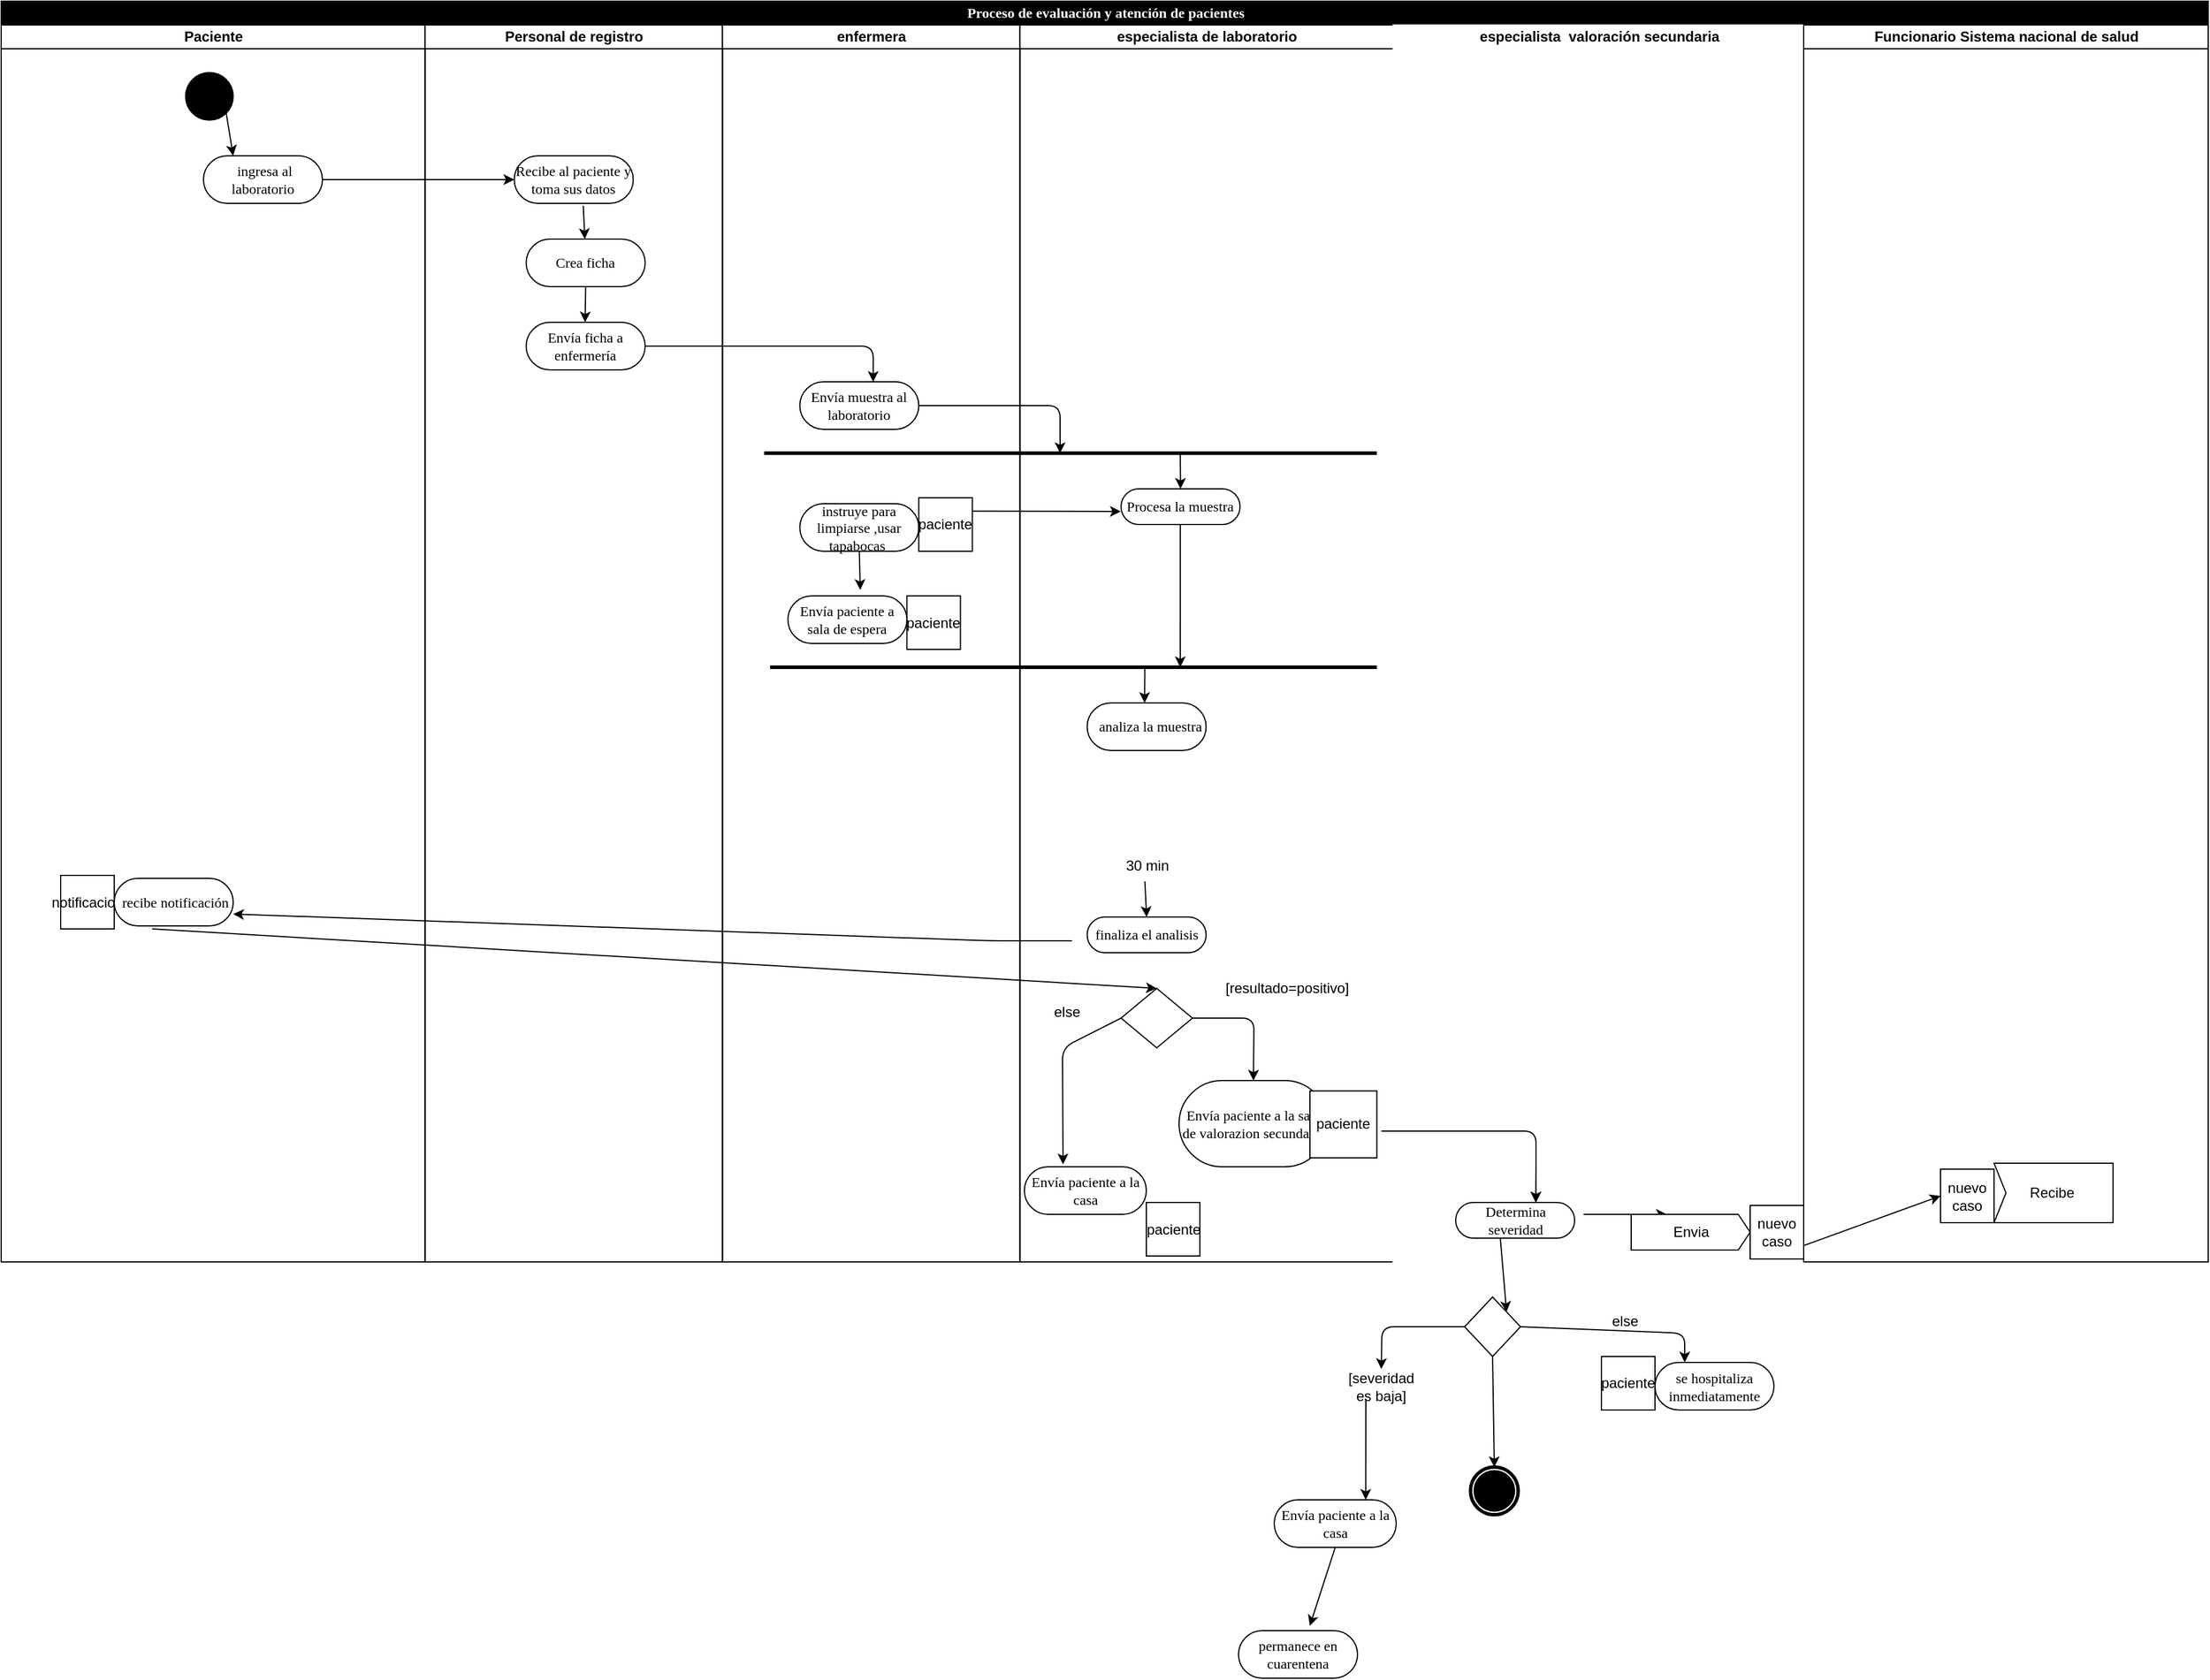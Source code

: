 <mxfile version="14.2.7" type="device"><diagram name="Page-1" id="0783ab3e-0a74-02c8-0abd-f7b4e66b4bec"><mxGraphModel dx="1673" dy="934" grid="1" gridSize="10" guides="1" tooltips="1" connect="1" arrows="1" fold="1" page="1" pageScale="1" pageWidth="850" pageHeight="1100" math="0" shadow="0"><root><mxCell id="0"/><mxCell id="1" parent="0"/><mxCell id="1c1d494c118603dd-1" value="&lt;font color=&quot;#ffffff&quot;&gt;Proceso de evaluación y atención de pacientes&lt;/font&gt;" style="swimlane;html=1;childLayout=stackLayout;startSize=20;rounded=0;shadow=0;comic=0;labelBackgroundColor=none;strokeWidth=1;fontFamily=Verdana;fontSize=12;align=center;fillColor=#000000;" parent="1" vertex="1"><mxGeometry x="40" y="20" width="1855" height="1060" as="geometry"/></mxCell><mxCell id="1c1d494c118603dd-2" value="Paciente" style="swimlane;html=1;startSize=20;" parent="1c1d494c118603dd-1" vertex="1"><mxGeometry y="20" width="356.25" height="1040" as="geometry"/></mxCell><mxCell id="oaCxdmIVv_hOstt-pHhr-108" value="notificacion" style="whiteSpace=wrap;html=1;aspect=fixed;align=center;" parent="1c1d494c118603dd-2" vertex="1"><mxGeometry x="50" y="715" width="45" height="45" as="geometry"/></mxCell><mxCell id="Eyk18GJVYKsL8TU5Dxu4-4" value="" style="ellipse;whiteSpace=wrap;html=1;rounded=0;shadow=0;comic=0;labelBackgroundColor=none;strokeWidth=1;fontFamily=Verdana;fontSize=12;align=center;fillColor=#000000;" parent="1c1d494c118603dd-2" vertex="1"><mxGeometry x="155" y="40" width="40" height="40" as="geometry"/></mxCell><mxCell id="Eyk18GJVYKsL8TU5Dxu4-5" value="&amp;nbsp;ingresa al laboratorio" style="rounded=1;whiteSpace=wrap;html=1;shadow=0;comic=0;labelBackgroundColor=none;strokeWidth=1;fontFamily=Verdana;fontSize=12;align=center;arcSize=50;" parent="1c1d494c118603dd-2" vertex="1"><mxGeometry x="170" y="110" width="100" height="40" as="geometry"/></mxCell><mxCell id="Eyk18GJVYKsL8TU5Dxu4-7" value="" style="endArrow=classic;html=1;exitX=1;exitY=1;exitDx=0;exitDy=0;entryX=0.25;entryY=0;entryDx=0;entryDy=0;" parent="1c1d494c118603dd-2" source="Eyk18GJVYKsL8TU5Dxu4-4" target="Eyk18GJVYKsL8TU5Dxu4-5" edge="1"><mxGeometry width="50" height="50" relative="1" as="geometry"><mxPoint x="220" y="100" as="sourcePoint"/><mxPoint x="270" y="50" as="targetPoint"/></mxGeometry></mxCell><mxCell id="-jFM_fPoXFM2OVBJTiFp-21" value="&amp;nbsp;recibe notificación" style="rounded=1;whiteSpace=wrap;html=1;shadow=0;comic=0;labelBackgroundColor=none;strokeWidth=1;fontFamily=Verdana;fontSize=12;align=center;arcSize=50;" vertex="1" parent="1c1d494c118603dd-2"><mxGeometry x="95" y="717.5" width="100" height="40" as="geometry"/></mxCell><mxCell id="1c1d494c118603dd-3" value="Personal de registro" style="swimlane;html=1;startSize=20;" parent="1c1d494c118603dd-1" vertex="1"><mxGeometry x="356.25" y="20" width="250" height="1040" as="geometry"/></mxCell><mxCell id="oaCxdmIVv_hOstt-pHhr-3" value="Recibe al paciente y toma sus datos" style="rounded=1;whiteSpace=wrap;html=1;shadow=0;comic=0;labelBackgroundColor=none;strokeWidth=1;fontFamily=Verdana;fontSize=12;align=center;arcSize=50;" parent="1c1d494c118603dd-3" vertex="1"><mxGeometry x="75" y="110" width="100" height="40" as="geometry"/></mxCell><mxCell id="Eyk18GJVYKsL8TU5Dxu4-9" value="" style="endArrow=classic;html=1;exitX=0.58;exitY=1.05;exitDx=0;exitDy=0;exitPerimeter=0;" parent="1c1d494c118603dd-3" source="oaCxdmIVv_hOstt-pHhr-3" edge="1"><mxGeometry width="50" height="50" relative="1" as="geometry"><mxPoint x="15" y="190" as="sourcePoint"/><mxPoint x="134.302" y="180" as="targetPoint"/></mxGeometry></mxCell><mxCell id="-jFM_fPoXFM2OVBJTiFp-8" value="Crea ficha" style="rounded=1;whiteSpace=wrap;html=1;shadow=0;comic=0;labelBackgroundColor=none;strokeWidth=1;fontFamily=Verdana;fontSize=12;align=center;arcSize=50;" vertex="1" parent="1c1d494c118603dd-3"><mxGeometry x="85" y="180" width="100" height="40" as="geometry"/></mxCell><mxCell id="-jFM_fPoXFM2OVBJTiFp-15" value="Envía ficha a enfermería" style="rounded=1;whiteSpace=wrap;html=1;shadow=0;comic=0;labelBackgroundColor=none;strokeWidth=1;fontFamily=Verdana;fontSize=12;align=center;arcSize=50;" vertex="1" parent="1c1d494c118603dd-3"><mxGeometry x="85" y="250" width="100" height="40" as="geometry"/></mxCell><mxCell id="oaCxdmIVv_hOstt-pHhr-65" value="" style="endArrow=classic;html=1;entryX=0;entryY=0;entryDx=45;entryDy=0;entryPerimeter=0;" parent="1c1d494c118603dd-3" edge="1"><mxGeometry width="50" height="50" relative="1" as="geometry"><mxPoint x="135" y="220" as="sourcePoint"/><mxPoint x="134.5" y="250" as="targetPoint"/></mxGeometry></mxCell><mxCell id="oaCxdmIVv_hOstt-pHhr-10" value="enfermera" style="swimlane;html=1;startSize=20;" parent="1c1d494c118603dd-1" vertex="1"><mxGeometry x="606.25" y="20" width="250" height="1040" as="geometry"/></mxCell><mxCell id="oaCxdmIVv_hOstt-pHhr-41" value="instruye para limpiarse ,usar tapabocas&amp;nbsp;" style="rounded=1;whiteSpace=wrap;html=1;shadow=0;comic=0;labelBackgroundColor=none;strokeWidth=1;fontFamily=Verdana;fontSize=12;align=center;arcSize=50;" parent="oaCxdmIVv_hOstt-pHhr-10" vertex="1"><mxGeometry x="65" y="402.5" width="100" height="40" as="geometry"/></mxCell><mxCell id="oaCxdmIVv_hOstt-pHhr-74" value="paciente" style="whiteSpace=wrap;html=1;aspect=fixed;align=center;" parent="oaCxdmIVv_hOstt-pHhr-10" vertex="1"><mxGeometry x="165" y="397.5" width="45" height="45" as="geometry"/></mxCell><mxCell id="oaCxdmIVv_hOstt-pHhr-100" value="paciente" style="whiteSpace=wrap;html=1;aspect=fixed;align=center;" parent="oaCxdmIVv_hOstt-pHhr-10" vertex="1"><mxGeometry x="155" y="480" width="45" height="45" as="geometry"/></mxCell><mxCell id="oaCxdmIVv_hOstt-pHhr-98" value="" style="endArrow=classic;html=1;strokeWidth=1;entryX=0.608;entryY=-0.125;entryDx=0;entryDy=0;exitX=0.5;exitY=1;exitDx=0;exitDy=0;entryPerimeter=0;" parent="oaCxdmIVv_hOstt-pHhr-10" source="oaCxdmIVv_hOstt-pHhr-41" target="-jFM_fPoXFM2OVBJTiFp-18" edge="1"><mxGeometry width="50" height="50" relative="1" as="geometry"><mxPoint x="190" y="410" as="sourcePoint"/><mxPoint x="500" y="420" as="targetPoint"/><Array as="points"/></mxGeometry></mxCell><mxCell id="-jFM_fPoXFM2OVBJTiFp-16" value="Envía muestra al laboratorio" style="rounded=1;whiteSpace=wrap;html=1;shadow=0;comic=0;labelBackgroundColor=none;strokeWidth=1;fontFamily=Verdana;fontSize=12;align=center;arcSize=50;" vertex="1" parent="oaCxdmIVv_hOstt-pHhr-10"><mxGeometry x="65" y="300" width="100" height="40" as="geometry"/></mxCell><mxCell id="-jFM_fPoXFM2OVBJTiFp-18" value="Envía paciente a sala de espera" style="rounded=1;whiteSpace=wrap;html=1;shadow=0;comic=0;labelBackgroundColor=none;strokeWidth=1;fontFamily=Verdana;fontSize=12;align=center;arcSize=50;" vertex="1" parent="oaCxdmIVv_hOstt-pHhr-10"><mxGeometry x="55" y="480" width="100" height="40" as="geometry"/></mxCell><mxCell id="-jFM_fPoXFM2OVBJTiFp-33" value="" style="endArrow=classic;html=1;exitX=1;exitY=0.5;exitDx=0;exitDy=0;" edge="1" parent="oaCxdmIVv_hOstt-pHhr-10" source="-jFM_fPoXFM2OVBJTiFp-16"><mxGeometry width="50" height="50" relative="1" as="geometry"><mxPoint x="203.75" y="330" as="sourcePoint"/><mxPoint x="283.75" y="360" as="targetPoint"/><Array as="points"><mxPoint x="283.75" y="320"/></Array></mxGeometry></mxCell><mxCell id="oaCxdmIVv_hOstt-pHhr-43" value="especialista de laboratorio" style="swimlane;html=1;startSize=20;" parent="1c1d494c118603dd-1" vertex="1"><mxGeometry x="856.25" y="20" width="313.75" height="1040" as="geometry"/></mxCell><mxCell id="oaCxdmIVv_hOstt-pHhr-12" value="&amp;nbsp; analiza la muestra" style="rounded=1;whiteSpace=wrap;html=1;shadow=0;comic=0;labelBackgroundColor=none;strokeWidth=1;fontFamily=Verdana;fontSize=12;align=center;arcSize=50;" parent="oaCxdmIVv_hOstt-pHhr-43" vertex="1"><mxGeometry x="56.5" y="570" width="100" height="40" as="geometry"/></mxCell><mxCell id="oaCxdmIVv_hOstt-pHhr-105" value="30 min" style="shape=image;html=1;verticalAlign=top;verticalLabelPosition=bottom;labelBackgroundColor=#ffffff;imageAspect=0;aspect=fixed;image=https://cdn3.iconfinder.com/data/icons/mini-icon-set-general-office/91/General_-_Office_47-128.png;rounded=0;sketch=0;" parent="oaCxdmIVv_hOstt-pHhr-43" vertex="1"><mxGeometry x="60" y="600" width="93" height="93" as="geometry"/></mxCell><mxCell id="1c1d494c118603dd-5" value="finaliza el analisis" style="rounded=1;whiteSpace=wrap;html=1;shadow=0;comic=0;labelBackgroundColor=none;strokeWidth=1;fontFamily=Verdana;fontSize=12;align=center;arcSize=50;" parent="oaCxdmIVv_hOstt-pHhr-43" vertex="1"><mxGeometry x="56.5" y="750" width="100" height="30" as="geometry"/></mxCell><mxCell id="oaCxdmIVv_hOstt-pHhr-164" value="" style="endArrow=classic;html=1;strokeWidth=1;entryX=0.5;entryY=0;entryDx=0;entryDy=0;" parent="oaCxdmIVv_hOstt-pHhr-43" target="-jFM_fPoXFM2OVBJTiFp-17" edge="1"><mxGeometry width="50" height="50" relative="1" as="geometry"><mxPoint x="134.75" y="360" as="sourcePoint"/><mxPoint x="135" y="300" as="targetPoint"/></mxGeometry></mxCell><mxCell id="-jFM_fPoXFM2OVBJTiFp-17" value="Procesa la muestra" style="rounded=1;whiteSpace=wrap;html=1;shadow=0;comic=0;labelBackgroundColor=none;strokeWidth=1;fontFamily=Verdana;fontSize=12;align=center;arcSize=50;" vertex="1" parent="oaCxdmIVv_hOstt-pHhr-43"><mxGeometry x="85" y="390" width="100" height="30" as="geometry"/></mxCell><mxCell id="oaCxdmIVv_hOstt-pHhr-103" value="" style="endArrow=classic;html=1;strokeWidth=1;" parent="oaCxdmIVv_hOstt-pHhr-43" edge="1"><mxGeometry width="50" height="50" relative="1" as="geometry"><mxPoint x="105" y="540" as="sourcePoint"/><mxPoint x="104.75" y="570" as="targetPoint"/></mxGeometry></mxCell><mxCell id="-jFM_fPoXFM2OVBJTiFp-20" value="" style="endArrow=classic;html=1;entryX=0.5;entryY=0;entryDx=0;entryDy=0;" edge="1" parent="oaCxdmIVv_hOstt-pHhr-43" target="1c1d494c118603dd-5"><mxGeometry width="50" height="50" relative="1" as="geometry"><mxPoint x="105" y="720" as="sourcePoint"/><mxPoint x="205" y="680" as="targetPoint"/></mxGeometry></mxCell><mxCell id="-jFM_fPoXFM2OVBJTiFp-24" value="Envía paciente a la sala de valorazion secundaria" style="rounded=1;whiteSpace=wrap;html=1;shadow=0;comic=0;labelBackgroundColor=none;strokeWidth=1;fontFamily=Verdana;fontSize=12;align=center;arcSize=50;" vertex="1" parent="oaCxdmIVv_hOstt-pHhr-43"><mxGeometry x="133.75" y="887.5" width="125" height="72.5" as="geometry"/></mxCell><mxCell id="oaCxdmIVv_hOstt-pHhr-158" value="paciente" style="whiteSpace=wrap;html=1;aspect=fixed;align=center;" parent="oaCxdmIVv_hOstt-pHhr-43" vertex="1"><mxGeometry x="243.75" y="896.24" width="56.25" height="56.25" as="geometry"/></mxCell><mxCell id="oaCxdmIVv_hOstt-pHhr-111" value="" style="rhombus;whiteSpace=wrap;html=1;rounded=0;sketch=0;" parent="oaCxdmIVv_hOstt-pHhr-43" vertex="1"><mxGeometry x="85" y="810" width="60" height="50" as="geometry"/></mxCell><mxCell id="oaCxdmIVv_hOstt-pHhr-112" style="edgeStyle=orthogonalEdgeStyle;rounded=1;sketch=0;orthogonalLoop=1;jettySize=auto;html=1;exitX=0.5;exitY=1;exitDx=0;exitDy=0;strokeWidth=1;" parent="oaCxdmIVv_hOstt-pHhr-43" source="oaCxdmIVv_hOstt-pHhr-111" target="oaCxdmIVv_hOstt-pHhr-111" edge="1"><mxGeometry relative="1" as="geometry"/></mxCell><mxCell id="oaCxdmIVv_hOstt-pHhr-114" value="[resultado=positivo]" style="text;html=1;strokeColor=none;fillColor=none;align=center;verticalAlign=middle;whiteSpace=wrap;rounded=0;sketch=0;" parent="oaCxdmIVv_hOstt-pHhr-43" vertex="1"><mxGeometry x="185" y="800" width="80" height="20" as="geometry"/></mxCell><mxCell id="-jFM_fPoXFM2OVBJTiFp-22" value="Envía paciente a la casa" style="rounded=1;whiteSpace=wrap;html=1;shadow=0;comic=0;labelBackgroundColor=none;strokeWidth=1;fontFamily=Verdana;fontSize=12;align=center;arcSize=50;" vertex="1" parent="oaCxdmIVv_hOstt-pHhr-43"><mxGeometry x="3.75" y="960" width="102.5" height="40" as="geometry"/></mxCell><mxCell id="oaCxdmIVv_hOstt-pHhr-113" value="" style="endArrow=classic;html=1;strokeWidth=1;exitX=0;exitY=0.5;exitDx=0;exitDy=0;entryX=0.317;entryY=-0.05;entryDx=0;entryDy=0;entryPerimeter=0;" parent="oaCxdmIVv_hOstt-pHhr-43" source="oaCxdmIVv_hOstt-pHhr-111" target="-jFM_fPoXFM2OVBJTiFp-22" edge="1"><mxGeometry width="50" height="50" relative="1" as="geometry"><mxPoint x="-816.25" y="870" as="sourcePoint"/><mxPoint x="-811.25" y="900" as="targetPoint"/><Array as="points"><mxPoint x="35.75" y="860"/></Array></mxGeometry></mxCell><mxCell id="oaCxdmIVv_hOstt-pHhr-138" value="paciente" style="whiteSpace=wrap;html=1;aspect=fixed;align=center;" parent="oaCxdmIVv_hOstt-pHhr-43" vertex="1"><mxGeometry x="106.25" y="990" width="45" height="45" as="geometry"/></mxCell><mxCell id="oaCxdmIVv_hOstt-pHhr-116" value="" style="endArrow=classic;html=1;strokeWidth=1;entryX=0.5;entryY=0;entryDx=0;entryDy=0;exitX=1;exitY=0.5;exitDx=0;exitDy=0;" parent="oaCxdmIVv_hOstt-pHhr-43" source="oaCxdmIVv_hOstt-pHhr-111" target="-jFM_fPoXFM2OVBJTiFp-24" edge="1"><mxGeometry width="50" height="50" relative="1" as="geometry"><mxPoint x="83.75" y="840" as="sourcePoint"/><mxPoint x="-616.25" y="863.01" as="targetPoint"/><Array as="points"><mxPoint x="196.75" y="835"/></Array></mxGeometry></mxCell><mxCell id="oaCxdmIVv_hOstt-pHhr-70" value="" style="endArrow=none;html=1;rounded=1;strokeWidth=3;" parent="oaCxdmIVv_hOstt-pHhr-43" edge="1"><mxGeometry width="50" height="50" relative="1" as="geometry"><mxPoint x="-215" y="360" as="sourcePoint"/><mxPoint x="300" y="360" as="targetPoint"/></mxGeometry></mxCell><mxCell id="oaCxdmIVv_hOstt-pHhr-75" value="" style="endArrow=none;html=1;rounded=1;strokeWidth=3;" parent="oaCxdmIVv_hOstt-pHhr-43" edge="1"><mxGeometry width="50" height="50" relative="1" as="geometry"><mxPoint x="-210" y="540" as="sourcePoint"/><mxPoint x="300" y="540" as="targetPoint"/></mxGeometry></mxCell><mxCell id="oaCxdmIVv_hOstt-pHhr-115" value="else" style="text;html=1;strokeColor=none;fillColor=none;align=center;verticalAlign=middle;whiteSpace=wrap;rounded=0;sketch=0;" parent="oaCxdmIVv_hOstt-pHhr-43" vertex="1"><mxGeometry x="20" y="820" width="40" height="20" as="geometry"/></mxCell><mxCell id="oaCxdmIVv_hOstt-pHhr-66" value="" style="endArrow=classic;html=1;exitX=1;exitY=0.25;exitDx=0;exitDy=0;" parent="1c1d494c118603dd-1" source="oaCxdmIVv_hOstt-pHhr-74" edge="1"><mxGeometry width="50" height="50" relative="1" as="geometry"><mxPoint x="770" y="345" as="sourcePoint"/><mxPoint x="941" y="429" as="targetPoint"/></mxGeometry></mxCell><mxCell id="oaCxdmIVv_hOstt-pHhr-192" value="" style="endArrow=classic;html=1;strokeWidth=1;entryX=0;entryY=0.5;entryDx=0;entryDy=0;exitX=1;exitY=0.75;exitDx=0;exitDy=0;" parent="1c1d494c118603dd-1" source="oaCxdmIVv_hOstt-pHhr-190" target="oaCxdmIVv_hOstt-pHhr-173" edge="1"><mxGeometry width="50" height="50" relative="1" as="geometry"><mxPoint x="1750" y="1160" as="sourcePoint"/><mxPoint x="1800" y="1110" as="targetPoint"/></mxGeometry></mxCell><mxCell id="Eyk18GJVYKsL8TU5Dxu4-1" value="" style="endArrow=classic;html=1;entryX=1;entryY=0.75;entryDx=0;entryDy=0;" parent="1c1d494c118603dd-1" target="-jFM_fPoXFM2OVBJTiFp-21" edge="1"><mxGeometry width="50" height="50" relative="1" as="geometry"><mxPoint x="900" y="790" as="sourcePoint"/><mxPoint x="191" y="747" as="targetPoint"/><Array as="points"><mxPoint x="830" y="790"/></Array></mxGeometry></mxCell><mxCell id="Eyk18GJVYKsL8TU5Dxu4-8" value="" style="endArrow=classic;html=1;exitX=1;exitY=0.5;exitDx=0;exitDy=0;entryX=0;entryY=0.5;entryDx=0;entryDy=0;" parent="1c1d494c118603dd-1" source="Eyk18GJVYKsL8TU5Dxu4-5" target="oaCxdmIVv_hOstt-pHhr-3" edge="1"><mxGeometry width="50" height="50" relative="1" as="geometry"><mxPoint x="290" y="180" as="sourcePoint"/><mxPoint x="340" y="130" as="targetPoint"/></mxGeometry></mxCell><mxCell id="oaCxdmIVv_hOstt-pHhr-139" value="especialista&amp;nbsp; valoración secundaria" style="swimlane;html=1;startSize=20;strokeColor=#FFFFFF;" parent="1c1d494c118603dd-1" vertex="1"><mxGeometry x="1170" y="20" width="345" height="1040" as="geometry"/></mxCell><mxCell id="oaCxdmIVv_hOstt-pHhr-80" value="Determina severidad" style="rounded=1;whiteSpace=wrap;html=1;shadow=0;comic=0;labelBackgroundColor=none;strokeWidth=1;fontFamily=Verdana;fontSize=12;align=center;arcSize=50;" parent="oaCxdmIVv_hOstt-pHhr-139" vertex="1"><mxGeometry x="52.5" y="990" width="100" height="30" as="geometry"/></mxCell><mxCell id="oaCxdmIVv_hOstt-pHhr-166" value="" style="endArrow=classic;html=1;strokeWidth=1;" parent="oaCxdmIVv_hOstt-pHhr-139" edge="1"><mxGeometry width="50" height="50" relative="1" as="geometry"><mxPoint x="-10" y="930" as="sourcePoint"/><mxPoint x="120" y="990" as="targetPoint"/><Array as="points"><mxPoint x="120" y="930"/></Array></mxGeometry></mxCell><mxCell id="oaCxdmIVv_hOstt-pHhr-167" value="" style="endArrow=classic;html=1;strokeWidth=1;" parent="oaCxdmIVv_hOstt-pHhr-139" edge="1"><mxGeometry width="50" height="50" relative="1" as="geometry"><mxPoint x="120" y="960" as="sourcePoint"/><mxPoint x="119.75" y="990" as="targetPoint"/></mxGeometry></mxCell><mxCell id="oaCxdmIVv_hOstt-pHhr-179" value="" style="endArrow=classic;html=1;strokeWidth=1;" parent="oaCxdmIVv_hOstt-pHhr-139" edge="1"><mxGeometry width="50" height="50" relative="1" as="geometry"><mxPoint x="160" y="1000" as="sourcePoint"/><mxPoint x="230" y="1000" as="targetPoint"/></mxGeometry></mxCell><mxCell id="oaCxdmIVv_hOstt-pHhr-189" value="Envia" style="html=1;shadow=0;dashed=0;align=center;verticalAlign=middle;shape=mxgraph.arrows2.arrow;dy=0;dx=10;notch=0;" parent="oaCxdmIVv_hOstt-pHhr-139" vertex="1"><mxGeometry x="200" y="1000" width="100" height="30" as="geometry"/></mxCell><mxCell id="oaCxdmIVv_hOstt-pHhr-190" value="nuevo caso" style="whiteSpace=wrap;html=1;aspect=fixed;align=center;" parent="oaCxdmIVv_hOstt-pHhr-139" vertex="1"><mxGeometry x="300" y="992.5" width="45" height="45" as="geometry"/></mxCell><mxCell id="oaCxdmIVv_hOstt-pHhr-168" value="Funcionario Sistema nacional de salud" style="swimlane;html=1;startSize=20;" parent="1c1d494c118603dd-1" vertex="1"><mxGeometry x="1515" y="20" width="340" height="1040" as="geometry"/></mxCell><mxCell id="oaCxdmIVv_hOstt-pHhr-173" value="nuevo caso" style="whiteSpace=wrap;html=1;aspect=fixed;align=center;" parent="oaCxdmIVv_hOstt-pHhr-168" vertex="1"><mxGeometry x="115" y="962" width="45" height="45" as="geometry"/></mxCell><mxCell id="oaCxdmIVv_hOstt-pHhr-178" value="Recibe&amp;nbsp;" style="html=1;shadow=0;dashed=0;align=center;verticalAlign=middle;shape=mxgraph.arrows2.arrow;dy=0;dx=0;notch=10;" parent="oaCxdmIVv_hOstt-pHhr-168" vertex="1"><mxGeometry x="160" y="957" width="100" height="50" as="geometry"/></mxCell><mxCell id="oaCxdmIVv_hOstt-pHhr-69" value="" style="endArrow=classic;html=1;exitX=1;exitY=0.5;exitDx=0;exitDy=0;entryX=0.616;entryY=0.003;entryDx=0;entryDy=0;entryPerimeter=0;" parent="1c1d494c118603dd-1" edge="1" target="-jFM_fPoXFM2OVBJTiFp-16" source="-jFM_fPoXFM2OVBJTiFp-15"><mxGeometry width="50" height="50" relative="1" as="geometry"><mxPoint x="436.25" y="300" as="sourcePoint"/><mxPoint x="951.25" y="260" as="targetPoint"/><Array as="points"><mxPoint x="690" y="290"/><mxPoint x="733" y="290"/></Array></mxGeometry></mxCell><mxCell id="oaCxdmIVv_hOstt-pHhr-88" value="" style="shape=mxgraph.bpmn.shape;html=1;verticalLabelPosition=bottom;verticalAlign=top;perimeter=ellipsePerimeter;outline=end;symbol=terminate;rounded=0;shadow=0;comic=0;strokeWidth=1;fontFamily=Verdana;fontSize=12;align=center;" parent="1" vertex="1"><mxGeometry x="1275" y="1252.5" width="40" height="40" as="geometry"/></mxCell><mxCell id="oaCxdmIVv_hOstt-pHhr-110" value="" style="endArrow=classic;html=1;strokeWidth=1;entryX=0.5;entryY=0;entryDx=0;entryDy=0;" parent="1" edge="1" target="oaCxdmIVv_hOstt-pHhr-111"><mxGeometry width="50" height="50" relative="1" as="geometry"><mxPoint x="167" y="800" as="sourcePoint"/><mxPoint x="924" y="840" as="targetPoint"/></mxGeometry></mxCell><mxCell id="oaCxdmIVv_hOstt-pHhr-191" value="" style="endArrow=classic;html=1;strokeWidth=1;exitX=0.375;exitY=0.995;exitDx=0;exitDy=0;exitPerimeter=0;entryX=1;entryY=0;entryDx=0;entryDy=0;" parent="1" source="oaCxdmIVv_hOstt-pHhr-80" edge="1" target="oaCxdmIVv_hOstt-pHhr-193"><mxGeometry width="50" height="50" relative="1" as="geometry"><mxPoint x="1710" y="1172" as="sourcePoint"/><mxPoint x="1730" y="1120" as="targetPoint"/></mxGeometry></mxCell><mxCell id="oaCxdmIVv_hOstt-pHhr-193" value="" style="rhombus;whiteSpace=wrap;html=1;rounded=0;sketch=0;" parent="1" vertex="1"><mxGeometry x="1270" y="1109.5" width="47" height="50" as="geometry"/></mxCell><mxCell id="oaCxdmIVv_hOstt-pHhr-197" style="edgeStyle=orthogonalEdgeStyle;rounded=1;sketch=0;orthogonalLoop=1;jettySize=auto;html=1;strokeWidth=1;exitX=0;exitY=0.5;exitDx=0;exitDy=0;" parent="1" source="oaCxdmIVv_hOstt-pHhr-193" edge="1"><mxGeometry relative="1" as="geometry"><mxPoint x="1200" y="1170" as="targetPoint"/><mxPoint x="1660" y="1150" as="sourcePoint"/></mxGeometry></mxCell><mxCell id="oaCxdmIVv_hOstt-pHhr-195" value="[severidad es baja]" style="text;html=1;strokeColor=none;fillColor=none;align=center;verticalAlign=middle;whiteSpace=wrap;rounded=0;" parent="1" vertex="1"><mxGeometry x="1180.0" y="1174.5" width="40" height="20" as="geometry"/></mxCell><mxCell id="oaCxdmIVv_hOstt-pHhr-202" value="" style="endArrow=classic;html=1;strokeWidth=1;entryX=0.75;entryY=0;entryDx=0;entryDy=0;" parent="1" target="-jFM_fPoXFM2OVBJTiFp-27" edge="1"><mxGeometry width="50" height="50" relative="1" as="geometry"><mxPoint x="1187" y="1195" as="sourcePoint"/><mxPoint x="1223.13" y="1267.52" as="targetPoint"/></mxGeometry></mxCell><mxCell id="oaCxdmIVv_hOstt-pHhr-207" value="permanece en cuarentena" style="rounded=1;whiteSpace=wrap;html=1;shadow=0;comic=0;labelBackgroundColor=none;strokeWidth=1;fontFamily=Verdana;fontSize=12;align=center;arcSize=50;" parent="1" vertex="1"><mxGeometry x="1080" y="1390" width="100" height="40" as="geometry"/></mxCell><mxCell id="oaCxdmIVv_hOstt-pHhr-209" value="" style="endArrow=classic;html=1;strokeWidth=1;exitX=1;exitY=0.5;exitDx=0;exitDy=0;entryX=0.25;entryY=0;entryDx=0;entryDy=0;" parent="1" source="oaCxdmIVv_hOstt-pHhr-193" target="oaCxdmIVv_hOstt-pHhr-210" edge="1"><mxGeometry width="50" height="50" relative="1" as="geometry"><mxPoint x="1760" y="1180" as="sourcePoint"/><mxPoint x="1840" y="1170" as="targetPoint"/><Array as="points"><mxPoint x="1455" y="1140"/></Array></mxGeometry></mxCell><mxCell id="oaCxdmIVv_hOstt-pHhr-210" value="se hospitaliza inmediatamente" style="rounded=1;whiteSpace=wrap;html=1;shadow=0;comic=0;labelBackgroundColor=none;strokeWidth=1;fontFamily=Verdana;fontSize=12;align=center;arcSize=50;" parent="1" vertex="1"><mxGeometry x="1430" y="1164.5" width="100" height="40" as="geometry"/></mxCell><mxCell id="oaCxdmIVv_hOstt-pHhr-211" value="paciente" style="whiteSpace=wrap;html=1;aspect=fixed;align=center;" parent="1" vertex="1"><mxGeometry x="1385" y="1159.5" width="45" height="45" as="geometry"/></mxCell><mxCell id="oaCxdmIVv_hOstt-pHhr-212" value="" style="endArrow=classic;html=1;strokeWidth=1;exitX=0.5;exitY=1;exitDx=0;exitDy=0;entryX=0.5;entryY=0;entryDx=0;entryDy=0;" parent="1" source="oaCxdmIVv_hOstt-pHhr-193" target="oaCxdmIVv_hOstt-pHhr-88" edge="1"><mxGeometry width="50" height="50" relative="1" as="geometry"><mxPoint x="2080" y="1460" as="sourcePoint"/><mxPoint x="2130" y="1410" as="targetPoint"/><Array as="points"/></mxGeometry></mxCell><mxCell id="-jFM_fPoXFM2OVBJTiFp-27" value="Envía paciente a la casa" style="rounded=1;whiteSpace=wrap;html=1;shadow=0;comic=0;labelBackgroundColor=none;strokeWidth=1;fontFamily=Verdana;fontSize=12;align=center;arcSize=50;" vertex="1" parent="1"><mxGeometry x="1110" y="1280" width="102.5" height="40" as="geometry"/></mxCell><mxCell id="-jFM_fPoXFM2OVBJTiFp-28" value="" style="endArrow=classic;html=1;strokeWidth=1;exitX=0.498;exitY=1;exitDx=0;exitDy=0;exitPerimeter=0;" edge="1" parent="1" source="-jFM_fPoXFM2OVBJTiFp-17"><mxGeometry width="50" height="50" relative="1" as="geometry"><mxPoint x="1031" y="470" as="sourcePoint"/><mxPoint x="1031" y="580" as="targetPoint"/></mxGeometry></mxCell><mxCell id="-jFM_fPoXFM2OVBJTiFp-31" value="" style="endArrow=classic;html=1;entryX=0.599;entryY=-0.1;entryDx=0;entryDy=0;entryPerimeter=0;exitX=0.5;exitY=1;exitDx=0;exitDy=0;" edge="1" parent="1" source="-jFM_fPoXFM2OVBJTiFp-27" target="oaCxdmIVv_hOstt-pHhr-207"><mxGeometry width="50" height="50" relative="1" as="geometry"><mxPoint x="1190" y="1370" as="sourcePoint"/><mxPoint x="1160" y="1330" as="targetPoint"/></mxGeometry></mxCell><mxCell id="-jFM_fPoXFM2OVBJTiFp-36" value="else" style="text;html=1;strokeColor=none;fillColor=none;align=center;verticalAlign=middle;whiteSpace=wrap;rounded=0;sketch=0;" vertex="1" parent="1"><mxGeometry x="1385" y="1120" width="40" height="20" as="geometry"/></mxCell></root></mxGraphModel></diagram></mxfile>